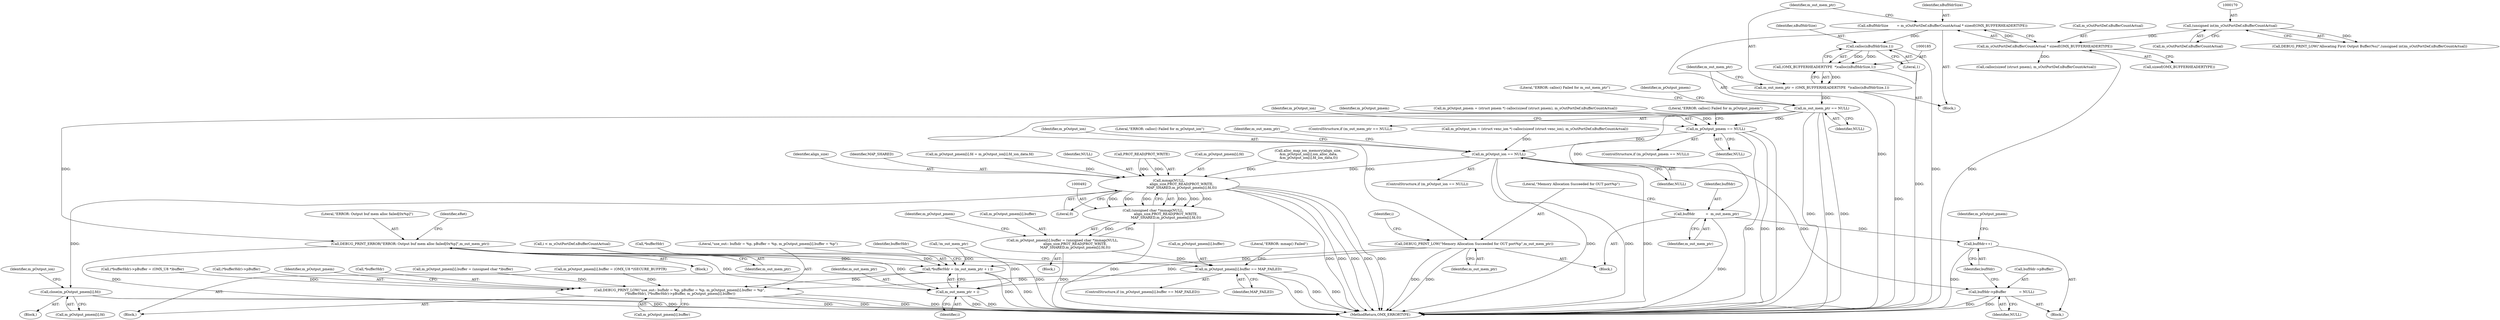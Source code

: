 digraph "0_Android_89913d7df36dbeb458ce165856bd6505a2ec647d_0@API" {
"1000174" [label="(Call,nBufHdrSize        = m_sOutPortDef.nBufferCountActual * sizeof(OMX_BUFFERHEADERTYPE))"];
"1000176" [label="(Call,m_sOutPortDef.nBufferCountActual * sizeof(OMX_BUFFERHEADERTYPE))"];
"1000169" [label="(Call,(unsigned int)m_sOutPortDef.nBufferCountActual)"];
"1000186" [label="(Call,calloc(nBufHdrSize,1))"];
"1000184" [label="(Call,(OMX_BUFFERHEADERTYPE  *)calloc(nBufHdrSize,1))"];
"1000182" [label="(Call,m_out_mem_ptr = (OMX_BUFFERHEADERTYPE  *)calloc(nBufHdrSize,1))"];
"1000190" [label="(Call,m_out_mem_ptr == NULL)"];
"1000209" [label="(Call,m_pOutput_pmem == NULL)"];
"1000228" [label="(Call,m_pOutput_ion == NULL)"];
"1000290" [label="(Call,bufHdr->pBuffer            = NULL)"];
"1000493" [label="(Call,mmap(NULL,\n                        align_size,PROT_READ|PROT_WRITE,\n                        MAP_SHARED,m_pOutput_pmem[i].fd,0))"];
"1000491" [label="(Call,(unsigned char *)mmap(NULL,\n                        align_size,PROT_READ|PROT_WRITE,\n                        MAP_SHARED,m_pOutput_pmem[i].fd,0))"];
"1000485" [label="(Call,m_pOutput_pmem[i].buffer = (unsigned char *)mmap(NULL,\n                        align_size,PROT_READ|PROT_WRITE,\n                        MAP_SHARED,m_pOutput_pmem[i].fd,0))"];
"1000507" [label="(Call,m_pOutput_pmem[i].buffer == MAP_FAILED)"];
"1000604" [label="(Call,DEBUG_PRINT_LOW(\"use_out:: bufhdr = %p, pBuffer = %p, m_pOutput_pmem[i].buffer = %p\",\n (*bufferHdr), (*bufferHdr)->pBuffer, m_pOutput_pmem[i].buffer))"];
"1000517" [label="(Call,close(m_pOutput_pmem[i].fd))"];
"1000239" [label="(Call,bufHdr          =  m_out_mem_ptr)"];
"1000295" [label="(Call,bufHdr++)"];
"1000242" [label="(Call,DEBUG_PRINT_LOW(\"Memory Allocation Succeeded for OUT port%p\",m_out_mem_ptr))"];
"1000371" [label="(Call,*bufferHdr = (m_out_mem_ptr + i ))"];
"1000374" [label="(Call,m_out_mem_ptr + i)"];
"1000334" [label="(Call,DEBUG_PRINT_ERROR(\"ERROR: Output buf mem alloc failed[0x%p]\",m_out_mem_ptr))"];
"1000296" [label="(Identifier,bufHdr)"];
"1000517" [label="(Call,close(m_pOutput_pmem[i].fd))"];
"1000415" [label="(Call,alloc_map_ion_memory(align_size,\n &m_pOutput_ion[i].ion_alloc_data,\n &m_pOutput_ion[i].fd_ion_data,0))"];
"1000334" [label="(Call,DEBUG_PRINT_ERROR(\"ERROR: Output buf mem alloc failed[0x%p]\",m_out_mem_ptr))"];
"1000157" [label="(Call,!m_out_mem_ptr)"];
"1000646" [label="(MethodReturn,OMX_ERRORTYPE)"];
"1000192" [label="(Identifier,NULL)"];
"1000375" [label="(Identifier,m_out_mem_ptr)"];
"1000243" [label="(Literal,\"Memory Allocation Succeeded for OUT port%p\")"];
"1000495" [label="(Identifier,align_size)"];
"1000195" [label="(Literal,\"ERROR: calloc() Failed for m_out_mem_ptr\")"];
"1000604" [label="(Call,DEBUG_PRINT_LOW(\"use_out:: bufhdr = %p, pBuffer = %p, m_pOutput_pmem[i].buffer = %p\",\n (*bufferHdr), (*bufferHdr)->pBuffer, m_pOutput_pmem[i].buffer))"];
"1000377" [label="(Call,(*bufferHdr)->pBuffer = (OMX_U8 *)buffer)"];
"1000295" [label="(Call,bufHdr++)"];
"1000183" [label="(Identifier,m_out_mem_ptr)"];
"1000493" [label="(Call,mmap(NULL,\n                        align_size,PROT_READ|PROT_WRITE,\n                        MAP_SHARED,m_pOutput_pmem[i].fd,0))"];
"1000335" [label="(Literal,\"ERROR: Output buf mem alloc failed[0x%p]\")"];
"1000176" [label="(Call,m_sOutPortDef.nBufferCountActual * sizeof(OMX_BUFFERHEADERTYPE))"];
"1000167" [label="(Call,DEBUG_PRINT_LOW(\"Allocating First Output Buffer(%u)\",(unsigned int)m_sOutPortDef.nBufferCountActual))"];
"1000485" [label="(Call,m_pOutput_pmem[i].buffer = (unsigned char *)mmap(NULL,\n                        align_size,PROT_READ|PROT_WRITE,\n                        MAP_SHARED,m_pOutput_pmem[i].fd,0))"];
"1000300" [label="(Identifier,m_pOutput_pmem)"];
"1000291" [label="(Call,bufHdr->pBuffer)"];
"1000506" [label="(ControlStructure,if (m_pOutput_pmem[i].buffer == MAP_FAILED))"];
"1000180" [label="(Call,sizeof(OMX_BUFFERHEADERTYPE))"];
"1000612" [label="(Call,m_pOutput_pmem[i].buffer)"];
"1000484" [label="(Block,)"];
"1000244" [label="(Identifier,m_out_mem_ptr)"];
"1000508" [label="(Call,m_pOutput_pmem[i].buffer)"];
"1000237" [label="(Identifier,m_out_mem_ptr)"];
"1000499" [label="(Identifier,MAP_SHARED)"];
"1000199" [label="(Identifier,m_pOutput_pmem)"];
"1000336" [label="(Identifier,m_out_mem_ptr)"];
"1000230" [label="(Identifier,NULL)"];
"1000177" [label="(Call,m_sOutPortDef.nBufferCountActual)"];
"1000608" [label="(Call,(*bufferHdr)->pBuffer)"];
"1000217" [label="(Call,m_pOutput_ion = (struct venc_ion *) calloc(sizeof (struct venc_ion), m_sOutPortDef.nBufferCountActual))"];
"1000371" [label="(Call,*bufferHdr = (m_out_mem_ptr + i ))"];
"1000290" [label="(Call,bufHdr->pBuffer            = NULL)"];
"1000443" [label="(Call,m_pOutput_pmem[i].fd = m_pOutput_ion[i].fd_ion_data.fd)"];
"1000510" [label="(Identifier,m_pOutput_pmem)"];
"1000507" [label="(Call,m_pOutput_pmem[i].buffer == MAP_FAILED)"];
"1000174" [label="(Call,nBufHdrSize        = m_sOutPortDef.nBufferCountActual * sizeof(OMX_BUFFERHEADERTYPE))"];
"1000372" [label="(Call,*bufferHdr)"];
"1000218" [label="(Identifier,m_pOutput_ion)"];
"1000191" [label="(Identifier,m_out_mem_ptr)"];
"1000239" [label="(Call,bufHdr          =  m_out_mem_ptr)"];
"1000210" [label="(Identifier,m_pOutput_pmem)"];
"1000622" [label="(Identifier,m_pOutput_pmem)"];
"1000202" [label="(Call,calloc(sizeof (struct pmem), m_sOutPortDef.nBufferCountActual))"];
"1000505" [label="(Literal,0)"];
"1000374" [label="(Call,m_out_mem_ptr + i)"];
"1000175" [label="(Identifier,nBufHdrSize)"];
"1000229" [label="(Identifier,m_pOutput_ion)"];
"1000198" [label="(Call,m_pOutput_pmem = (struct pmem *) calloc(sizeof (struct pmem), m_sOutPortDef.nBufferCountActual))"];
"1000184" [label="(Call,(OMX_BUFFERHEADERTYPE  *)calloc(nBufHdrSize,1))"];
"1000256" [label="(Block,)"];
"1000208" [label="(ControlStructure,if (m_pOutput_pmem == NULL))"];
"1000333" [label="(Block,)"];
"1000380" [label="(Identifier,bufferHdr)"];
"1000182" [label="(Call,m_out_mem_ptr = (OMX_BUFFERHEADERTYPE  *)calloc(nBufHdrSize,1))"];
"1000211" [label="(Identifier,NULL)"];
"1000209" [label="(Call,m_pOutput_pmem == NULL)"];
"1000514" [label="(Block,)"];
"1000238" [label="(Block,)"];
"1000606" [label="(Call,*bufferHdr)"];
"1000376" [label="(Identifier,i)"];
"1000494" [label="(Identifier,NULL)"];
"1000365" [label="(Call,i < m_sOutPortDef.nBufferCountActual)"];
"1000584" [label="(Call,m_pOutput_pmem[i].buffer = (unsigned char *)buffer)"];
"1000169" [label="(Call,(unsigned int)m_sOutPortDef.nBufferCountActual)"];
"1000496" [label="(Call,PROT_READ|PROT_WRITE)"];
"1000186" [label="(Call,calloc(nBufHdrSize,1))"];
"1000526" [label="(Identifier,m_pOutput_ion)"];
"1000190" [label="(Call,m_out_mem_ptr == NULL)"];
"1000513" [label="(Identifier,MAP_FAILED)"];
"1000486" [label="(Call,m_pOutput_pmem[i].buffer)"];
"1000233" [label="(Literal,\"ERROR: calloc() Failed for m_pOutput_ion\")"];
"1000240" [label="(Identifier,bufHdr)"];
"1000159" [label="(Block,)"];
"1000605" [label="(Literal,\"use_out:: bufhdr = %p, pBuffer = %p, m_pOutput_pmem[i].buffer = %p\")"];
"1000491" [label="(Call,(unsigned char *)mmap(NULL,\n                        align_size,PROT_READ|PROT_WRITE,\n                        MAP_SHARED,m_pOutput_pmem[i].fd,0))"];
"1000189" [label="(ControlStructure,if (m_out_mem_ptr == NULL))"];
"1000242" [label="(Call,DEBUG_PRINT_LOW(\"Memory Allocation Succeeded for OUT port%p\",m_out_mem_ptr))"];
"1000338" [label="(Identifier,eRet)"];
"1000294" [label="(Identifier,NULL)"];
"1000227" [label="(ControlStructure,if (m_pOutput_ion == NULL))"];
"1000241" [label="(Identifier,m_out_mem_ptr)"];
"1000228" [label="(Call,m_pOutput_ion == NULL)"];
"1000500" [label="(Call,m_pOutput_pmem[i].fd)"];
"1000188" [label="(Literal,1)"];
"1000516" [label="(Literal,\"ERROR: mmap() Failed\")"];
"1000518" [label="(Call,m_pOutput_pmem[i].fd)"];
"1000472" [label="(Call,m_pOutput_pmem[i].buffer = (OMX_U8 *)SECURE_BUFPTR)"];
"1000247" [label="(Identifier,i)"];
"1000214" [label="(Literal,\"ERROR: calloc() Failed for m_pOutput_pmem\")"];
"1000187" [label="(Identifier,nBufHdrSize)"];
"1000171" [label="(Call,m_sOutPortDef.nBufferCountActual)"];
"1000370" [label="(Block,)"];
"1000174" -> "1000159"  [label="AST: "];
"1000174" -> "1000176"  [label="CFG: "];
"1000175" -> "1000174"  [label="AST: "];
"1000176" -> "1000174"  [label="AST: "];
"1000183" -> "1000174"  [label="CFG: "];
"1000174" -> "1000646"  [label="DDG: "];
"1000176" -> "1000174"  [label="DDG: "];
"1000174" -> "1000186"  [label="DDG: "];
"1000176" -> "1000180"  [label="CFG: "];
"1000177" -> "1000176"  [label="AST: "];
"1000180" -> "1000176"  [label="AST: "];
"1000176" -> "1000646"  [label="DDG: "];
"1000169" -> "1000176"  [label="DDG: "];
"1000176" -> "1000202"  [label="DDG: "];
"1000169" -> "1000167"  [label="AST: "];
"1000169" -> "1000171"  [label="CFG: "];
"1000170" -> "1000169"  [label="AST: "];
"1000171" -> "1000169"  [label="AST: "];
"1000167" -> "1000169"  [label="CFG: "];
"1000169" -> "1000167"  [label="DDG: "];
"1000186" -> "1000184"  [label="AST: "];
"1000186" -> "1000188"  [label="CFG: "];
"1000187" -> "1000186"  [label="AST: "];
"1000188" -> "1000186"  [label="AST: "];
"1000184" -> "1000186"  [label="CFG: "];
"1000186" -> "1000646"  [label="DDG: "];
"1000186" -> "1000184"  [label="DDG: "];
"1000186" -> "1000184"  [label="DDG: "];
"1000184" -> "1000182"  [label="AST: "];
"1000185" -> "1000184"  [label="AST: "];
"1000182" -> "1000184"  [label="CFG: "];
"1000184" -> "1000646"  [label="DDG: "];
"1000184" -> "1000182"  [label="DDG: "];
"1000182" -> "1000159"  [label="AST: "];
"1000183" -> "1000182"  [label="AST: "];
"1000191" -> "1000182"  [label="CFG: "];
"1000182" -> "1000646"  [label="DDG: "];
"1000182" -> "1000190"  [label="DDG: "];
"1000190" -> "1000189"  [label="AST: "];
"1000190" -> "1000192"  [label="CFG: "];
"1000191" -> "1000190"  [label="AST: "];
"1000192" -> "1000190"  [label="AST: "];
"1000195" -> "1000190"  [label="CFG: "];
"1000199" -> "1000190"  [label="CFG: "];
"1000190" -> "1000646"  [label="DDG: "];
"1000190" -> "1000646"  [label="DDG: "];
"1000190" -> "1000646"  [label="DDG: "];
"1000190" -> "1000209"  [label="DDG: "];
"1000190" -> "1000239"  [label="DDG: "];
"1000190" -> "1000242"  [label="DDG: "];
"1000190" -> "1000334"  [label="DDG: "];
"1000209" -> "1000208"  [label="AST: "];
"1000209" -> "1000211"  [label="CFG: "];
"1000210" -> "1000209"  [label="AST: "];
"1000211" -> "1000209"  [label="AST: "];
"1000214" -> "1000209"  [label="CFG: "];
"1000218" -> "1000209"  [label="CFG: "];
"1000209" -> "1000646"  [label="DDG: "];
"1000209" -> "1000646"  [label="DDG: "];
"1000209" -> "1000646"  [label="DDG: "];
"1000198" -> "1000209"  [label="DDG: "];
"1000209" -> "1000228"  [label="DDG: "];
"1000228" -> "1000227"  [label="AST: "];
"1000228" -> "1000230"  [label="CFG: "];
"1000229" -> "1000228"  [label="AST: "];
"1000230" -> "1000228"  [label="AST: "];
"1000233" -> "1000228"  [label="CFG: "];
"1000237" -> "1000228"  [label="CFG: "];
"1000228" -> "1000646"  [label="DDG: "];
"1000228" -> "1000646"  [label="DDG: "];
"1000228" -> "1000646"  [label="DDG: "];
"1000217" -> "1000228"  [label="DDG: "];
"1000228" -> "1000290"  [label="DDG: "];
"1000228" -> "1000493"  [label="DDG: "];
"1000290" -> "1000256"  [label="AST: "];
"1000290" -> "1000294"  [label="CFG: "];
"1000291" -> "1000290"  [label="AST: "];
"1000294" -> "1000290"  [label="AST: "];
"1000296" -> "1000290"  [label="CFG: "];
"1000290" -> "1000646"  [label="DDG: "];
"1000290" -> "1000646"  [label="DDG: "];
"1000493" -> "1000491"  [label="AST: "];
"1000493" -> "1000505"  [label="CFG: "];
"1000494" -> "1000493"  [label="AST: "];
"1000495" -> "1000493"  [label="AST: "];
"1000496" -> "1000493"  [label="AST: "];
"1000499" -> "1000493"  [label="AST: "];
"1000500" -> "1000493"  [label="AST: "];
"1000505" -> "1000493"  [label="AST: "];
"1000491" -> "1000493"  [label="CFG: "];
"1000493" -> "1000646"  [label="DDG: "];
"1000493" -> "1000646"  [label="DDG: "];
"1000493" -> "1000646"  [label="DDG: "];
"1000493" -> "1000646"  [label="DDG: "];
"1000493" -> "1000646"  [label="DDG: "];
"1000493" -> "1000491"  [label="DDG: "];
"1000493" -> "1000491"  [label="DDG: "];
"1000493" -> "1000491"  [label="DDG: "];
"1000493" -> "1000491"  [label="DDG: "];
"1000493" -> "1000491"  [label="DDG: "];
"1000493" -> "1000491"  [label="DDG: "];
"1000415" -> "1000493"  [label="DDG: "];
"1000496" -> "1000493"  [label="DDG: "];
"1000496" -> "1000493"  [label="DDG: "];
"1000443" -> "1000493"  [label="DDG: "];
"1000493" -> "1000517"  [label="DDG: "];
"1000491" -> "1000485"  [label="AST: "];
"1000492" -> "1000491"  [label="AST: "];
"1000485" -> "1000491"  [label="CFG: "];
"1000491" -> "1000646"  [label="DDG: "];
"1000491" -> "1000485"  [label="DDG: "];
"1000485" -> "1000484"  [label="AST: "];
"1000486" -> "1000485"  [label="AST: "];
"1000510" -> "1000485"  [label="CFG: "];
"1000485" -> "1000646"  [label="DDG: "];
"1000485" -> "1000507"  [label="DDG: "];
"1000507" -> "1000506"  [label="AST: "];
"1000507" -> "1000513"  [label="CFG: "];
"1000508" -> "1000507"  [label="AST: "];
"1000513" -> "1000507"  [label="AST: "];
"1000516" -> "1000507"  [label="CFG: "];
"1000605" -> "1000507"  [label="CFG: "];
"1000507" -> "1000646"  [label="DDG: "];
"1000507" -> "1000646"  [label="DDG: "];
"1000507" -> "1000646"  [label="DDG: "];
"1000507" -> "1000604"  [label="DDG: "];
"1000604" -> "1000370"  [label="AST: "];
"1000604" -> "1000612"  [label="CFG: "];
"1000605" -> "1000604"  [label="AST: "];
"1000606" -> "1000604"  [label="AST: "];
"1000608" -> "1000604"  [label="AST: "];
"1000612" -> "1000604"  [label="AST: "];
"1000622" -> "1000604"  [label="CFG: "];
"1000604" -> "1000646"  [label="DDG: "];
"1000604" -> "1000646"  [label="DDG: "];
"1000604" -> "1000646"  [label="DDG: "];
"1000604" -> "1000646"  [label="DDG: "];
"1000371" -> "1000604"  [label="DDG: "];
"1000377" -> "1000604"  [label="DDG: "];
"1000472" -> "1000604"  [label="DDG: "];
"1000584" -> "1000604"  [label="DDG: "];
"1000517" -> "1000514"  [label="AST: "];
"1000517" -> "1000518"  [label="CFG: "];
"1000518" -> "1000517"  [label="AST: "];
"1000526" -> "1000517"  [label="CFG: "];
"1000517" -> "1000646"  [label="DDG: "];
"1000517" -> "1000646"  [label="DDG: "];
"1000239" -> "1000238"  [label="AST: "];
"1000239" -> "1000241"  [label="CFG: "];
"1000240" -> "1000239"  [label="AST: "];
"1000241" -> "1000239"  [label="AST: "];
"1000243" -> "1000239"  [label="CFG: "];
"1000239" -> "1000646"  [label="DDG: "];
"1000239" -> "1000295"  [label="DDG: "];
"1000295" -> "1000256"  [label="AST: "];
"1000295" -> "1000296"  [label="CFG: "];
"1000296" -> "1000295"  [label="AST: "];
"1000300" -> "1000295"  [label="CFG: "];
"1000295" -> "1000646"  [label="DDG: "];
"1000242" -> "1000238"  [label="AST: "];
"1000242" -> "1000244"  [label="CFG: "];
"1000243" -> "1000242"  [label="AST: "];
"1000244" -> "1000242"  [label="AST: "];
"1000247" -> "1000242"  [label="CFG: "];
"1000242" -> "1000646"  [label="DDG: "];
"1000242" -> "1000646"  [label="DDG: "];
"1000242" -> "1000371"  [label="DDG: "];
"1000242" -> "1000374"  [label="DDG: "];
"1000371" -> "1000370"  [label="AST: "];
"1000371" -> "1000374"  [label="CFG: "];
"1000372" -> "1000371"  [label="AST: "];
"1000374" -> "1000371"  [label="AST: "];
"1000380" -> "1000371"  [label="CFG: "];
"1000371" -> "1000646"  [label="DDG: "];
"1000371" -> "1000646"  [label="DDG: "];
"1000334" -> "1000371"  [label="DDG: "];
"1000157" -> "1000371"  [label="DDG: "];
"1000365" -> "1000371"  [label="DDG: "];
"1000374" -> "1000376"  [label="CFG: "];
"1000375" -> "1000374"  [label="AST: "];
"1000376" -> "1000374"  [label="AST: "];
"1000374" -> "1000646"  [label="DDG: "];
"1000374" -> "1000646"  [label="DDG: "];
"1000334" -> "1000374"  [label="DDG: "];
"1000157" -> "1000374"  [label="DDG: "];
"1000365" -> "1000374"  [label="DDG: "];
"1000334" -> "1000333"  [label="AST: "];
"1000334" -> "1000336"  [label="CFG: "];
"1000335" -> "1000334"  [label="AST: "];
"1000336" -> "1000334"  [label="AST: "];
"1000338" -> "1000334"  [label="CFG: "];
"1000334" -> "1000646"  [label="DDG: "];
"1000334" -> "1000646"  [label="DDG: "];
}
